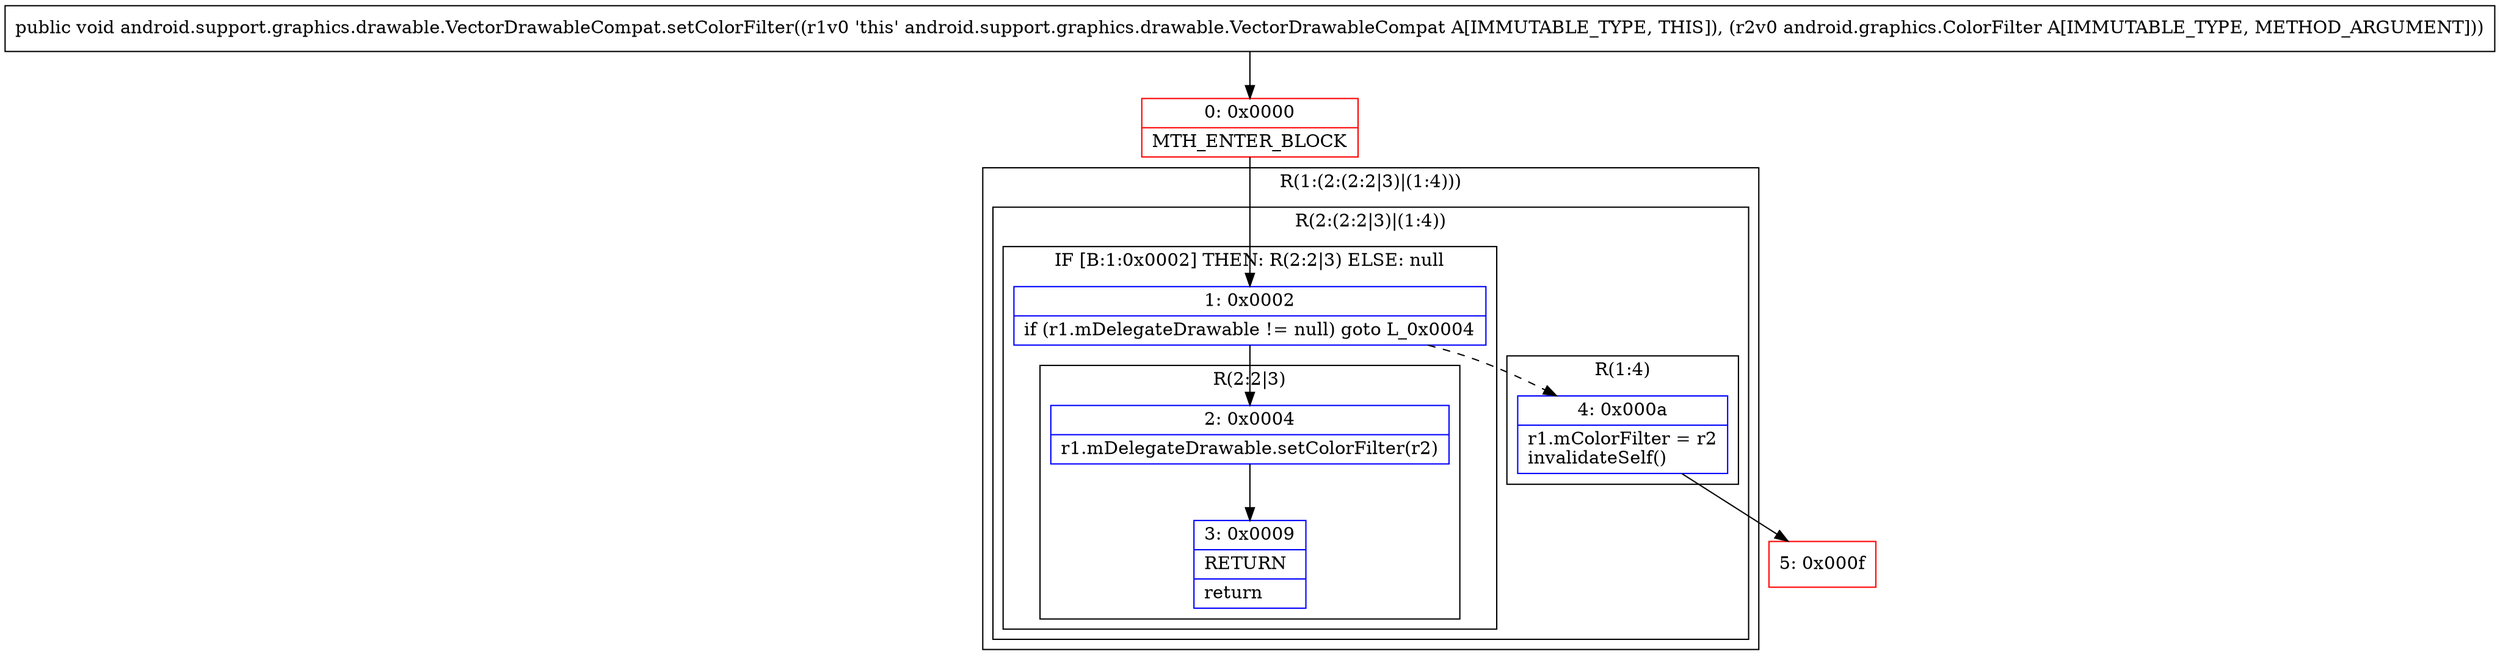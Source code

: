 digraph "CFG forandroid.support.graphics.drawable.VectorDrawableCompat.setColorFilter(Landroid\/graphics\/ColorFilter;)V" {
subgraph cluster_Region_901616607 {
label = "R(1:(2:(2:2|3)|(1:4)))";
node [shape=record,color=blue];
subgraph cluster_Region_1997601685 {
label = "R(2:(2:2|3)|(1:4))";
node [shape=record,color=blue];
subgraph cluster_IfRegion_186913931 {
label = "IF [B:1:0x0002] THEN: R(2:2|3) ELSE: null";
node [shape=record,color=blue];
Node_1 [shape=record,label="{1\:\ 0x0002|if (r1.mDelegateDrawable != null) goto L_0x0004\l}"];
subgraph cluster_Region_1501949617 {
label = "R(2:2|3)";
node [shape=record,color=blue];
Node_2 [shape=record,label="{2\:\ 0x0004|r1.mDelegateDrawable.setColorFilter(r2)\l}"];
Node_3 [shape=record,label="{3\:\ 0x0009|RETURN\l|return\l}"];
}
}
subgraph cluster_Region_16760117 {
label = "R(1:4)";
node [shape=record,color=blue];
Node_4 [shape=record,label="{4\:\ 0x000a|r1.mColorFilter = r2\linvalidateSelf()\l}"];
}
}
}
Node_0 [shape=record,color=red,label="{0\:\ 0x0000|MTH_ENTER_BLOCK\l}"];
Node_5 [shape=record,color=red,label="{5\:\ 0x000f}"];
MethodNode[shape=record,label="{public void android.support.graphics.drawable.VectorDrawableCompat.setColorFilter((r1v0 'this' android.support.graphics.drawable.VectorDrawableCompat A[IMMUTABLE_TYPE, THIS]), (r2v0 android.graphics.ColorFilter A[IMMUTABLE_TYPE, METHOD_ARGUMENT])) }"];
MethodNode -> Node_0;
Node_1 -> Node_2;
Node_1 -> Node_4[style=dashed];
Node_2 -> Node_3;
Node_4 -> Node_5;
Node_0 -> Node_1;
}

